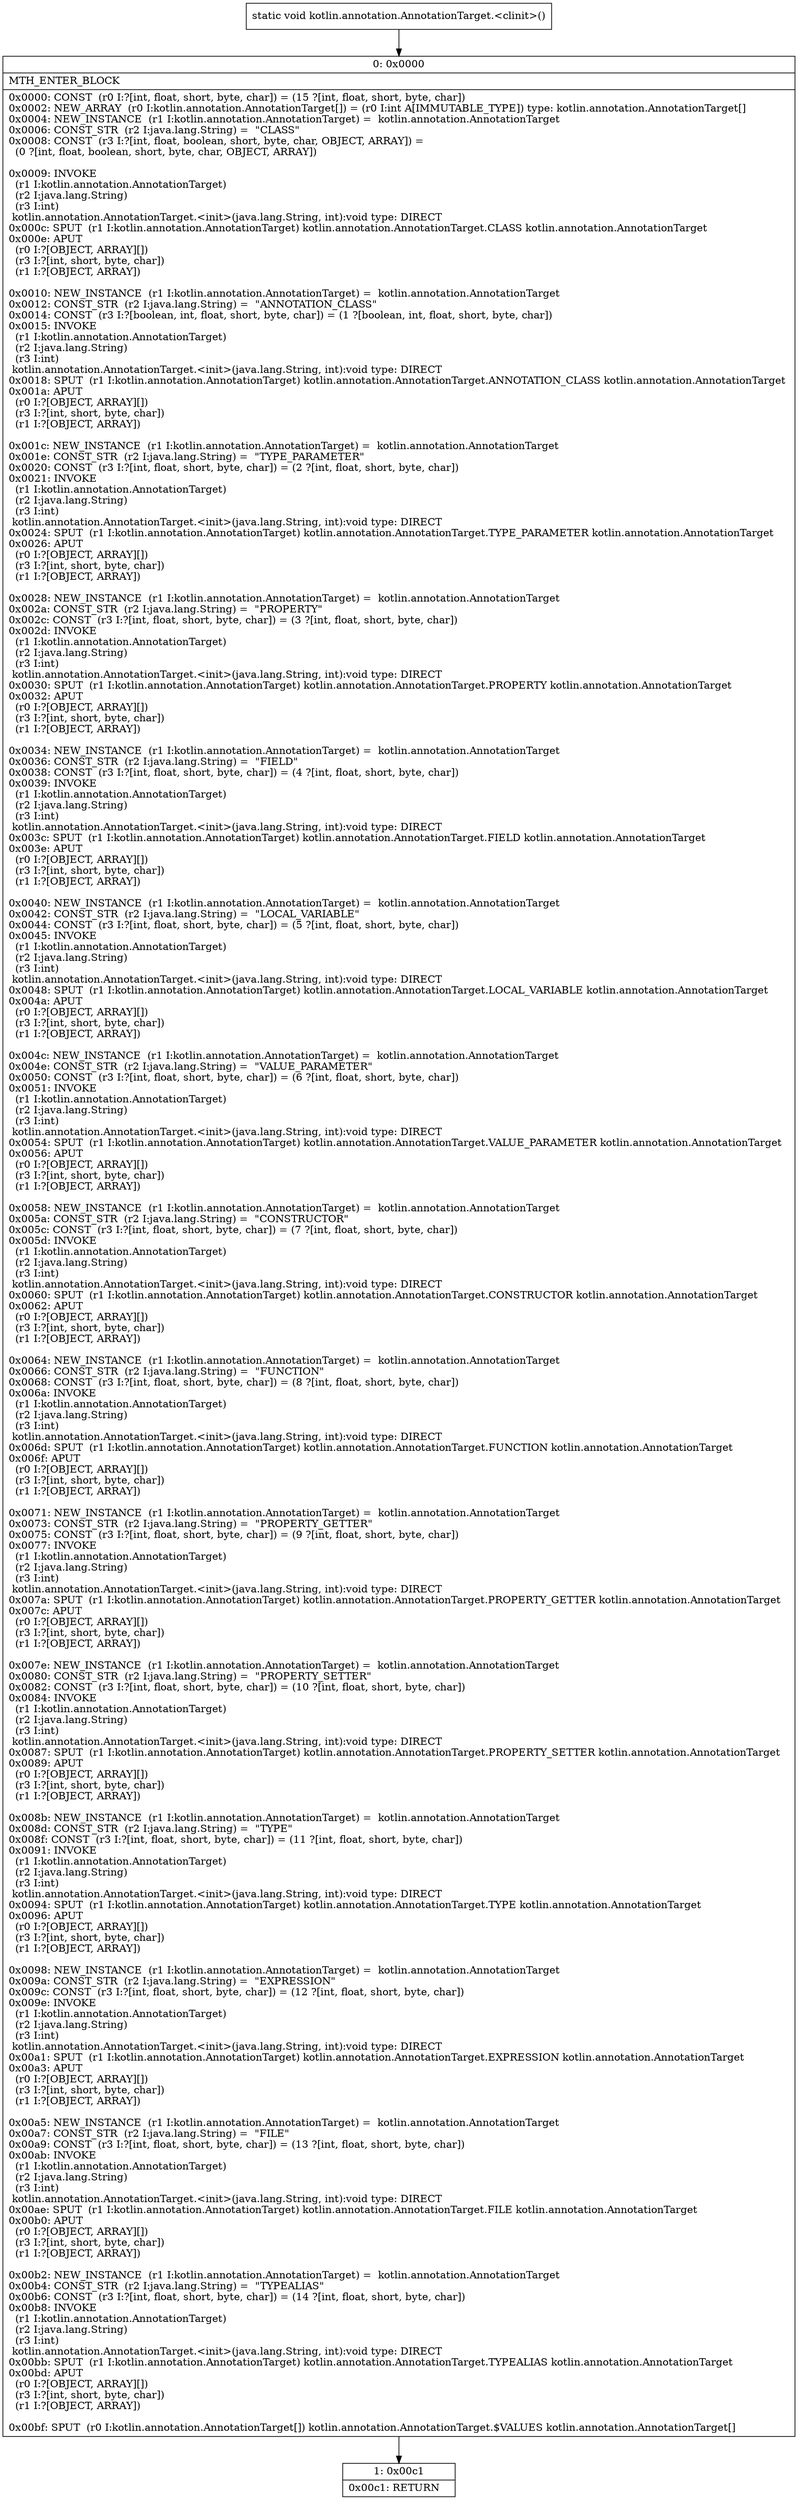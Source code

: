 digraph "CFG forkotlin.annotation.AnnotationTarget.\<clinit\>()V" {
Node_0 [shape=record,label="{0\:\ 0x0000|MTH_ENTER_BLOCK\l|0x0000: CONST  (r0 I:?[int, float, short, byte, char]) = (15 ?[int, float, short, byte, char]) \l0x0002: NEW_ARRAY  (r0 I:kotlin.annotation.AnnotationTarget[]) = (r0 I:int A[IMMUTABLE_TYPE]) type: kotlin.annotation.AnnotationTarget[] \l0x0004: NEW_INSTANCE  (r1 I:kotlin.annotation.AnnotationTarget) =  kotlin.annotation.AnnotationTarget \l0x0006: CONST_STR  (r2 I:java.lang.String) =  \"CLASS\" \l0x0008: CONST  (r3 I:?[int, float, boolean, short, byte, char, OBJECT, ARRAY]) = \l  (0 ?[int, float, boolean, short, byte, char, OBJECT, ARRAY])\l \l0x0009: INVOKE  \l  (r1 I:kotlin.annotation.AnnotationTarget)\l  (r2 I:java.lang.String)\l  (r3 I:int)\l kotlin.annotation.AnnotationTarget.\<init\>(java.lang.String, int):void type: DIRECT \l0x000c: SPUT  (r1 I:kotlin.annotation.AnnotationTarget) kotlin.annotation.AnnotationTarget.CLASS kotlin.annotation.AnnotationTarget \l0x000e: APUT  \l  (r0 I:?[OBJECT, ARRAY][])\l  (r3 I:?[int, short, byte, char])\l  (r1 I:?[OBJECT, ARRAY])\l \l0x0010: NEW_INSTANCE  (r1 I:kotlin.annotation.AnnotationTarget) =  kotlin.annotation.AnnotationTarget \l0x0012: CONST_STR  (r2 I:java.lang.String) =  \"ANNOTATION_CLASS\" \l0x0014: CONST  (r3 I:?[boolean, int, float, short, byte, char]) = (1 ?[boolean, int, float, short, byte, char]) \l0x0015: INVOKE  \l  (r1 I:kotlin.annotation.AnnotationTarget)\l  (r2 I:java.lang.String)\l  (r3 I:int)\l kotlin.annotation.AnnotationTarget.\<init\>(java.lang.String, int):void type: DIRECT \l0x0018: SPUT  (r1 I:kotlin.annotation.AnnotationTarget) kotlin.annotation.AnnotationTarget.ANNOTATION_CLASS kotlin.annotation.AnnotationTarget \l0x001a: APUT  \l  (r0 I:?[OBJECT, ARRAY][])\l  (r3 I:?[int, short, byte, char])\l  (r1 I:?[OBJECT, ARRAY])\l \l0x001c: NEW_INSTANCE  (r1 I:kotlin.annotation.AnnotationTarget) =  kotlin.annotation.AnnotationTarget \l0x001e: CONST_STR  (r2 I:java.lang.String) =  \"TYPE_PARAMETER\" \l0x0020: CONST  (r3 I:?[int, float, short, byte, char]) = (2 ?[int, float, short, byte, char]) \l0x0021: INVOKE  \l  (r1 I:kotlin.annotation.AnnotationTarget)\l  (r2 I:java.lang.String)\l  (r3 I:int)\l kotlin.annotation.AnnotationTarget.\<init\>(java.lang.String, int):void type: DIRECT \l0x0024: SPUT  (r1 I:kotlin.annotation.AnnotationTarget) kotlin.annotation.AnnotationTarget.TYPE_PARAMETER kotlin.annotation.AnnotationTarget \l0x0026: APUT  \l  (r0 I:?[OBJECT, ARRAY][])\l  (r3 I:?[int, short, byte, char])\l  (r1 I:?[OBJECT, ARRAY])\l \l0x0028: NEW_INSTANCE  (r1 I:kotlin.annotation.AnnotationTarget) =  kotlin.annotation.AnnotationTarget \l0x002a: CONST_STR  (r2 I:java.lang.String) =  \"PROPERTY\" \l0x002c: CONST  (r3 I:?[int, float, short, byte, char]) = (3 ?[int, float, short, byte, char]) \l0x002d: INVOKE  \l  (r1 I:kotlin.annotation.AnnotationTarget)\l  (r2 I:java.lang.String)\l  (r3 I:int)\l kotlin.annotation.AnnotationTarget.\<init\>(java.lang.String, int):void type: DIRECT \l0x0030: SPUT  (r1 I:kotlin.annotation.AnnotationTarget) kotlin.annotation.AnnotationTarget.PROPERTY kotlin.annotation.AnnotationTarget \l0x0032: APUT  \l  (r0 I:?[OBJECT, ARRAY][])\l  (r3 I:?[int, short, byte, char])\l  (r1 I:?[OBJECT, ARRAY])\l \l0x0034: NEW_INSTANCE  (r1 I:kotlin.annotation.AnnotationTarget) =  kotlin.annotation.AnnotationTarget \l0x0036: CONST_STR  (r2 I:java.lang.String) =  \"FIELD\" \l0x0038: CONST  (r3 I:?[int, float, short, byte, char]) = (4 ?[int, float, short, byte, char]) \l0x0039: INVOKE  \l  (r1 I:kotlin.annotation.AnnotationTarget)\l  (r2 I:java.lang.String)\l  (r3 I:int)\l kotlin.annotation.AnnotationTarget.\<init\>(java.lang.String, int):void type: DIRECT \l0x003c: SPUT  (r1 I:kotlin.annotation.AnnotationTarget) kotlin.annotation.AnnotationTarget.FIELD kotlin.annotation.AnnotationTarget \l0x003e: APUT  \l  (r0 I:?[OBJECT, ARRAY][])\l  (r3 I:?[int, short, byte, char])\l  (r1 I:?[OBJECT, ARRAY])\l \l0x0040: NEW_INSTANCE  (r1 I:kotlin.annotation.AnnotationTarget) =  kotlin.annotation.AnnotationTarget \l0x0042: CONST_STR  (r2 I:java.lang.String) =  \"LOCAL_VARIABLE\" \l0x0044: CONST  (r3 I:?[int, float, short, byte, char]) = (5 ?[int, float, short, byte, char]) \l0x0045: INVOKE  \l  (r1 I:kotlin.annotation.AnnotationTarget)\l  (r2 I:java.lang.String)\l  (r3 I:int)\l kotlin.annotation.AnnotationTarget.\<init\>(java.lang.String, int):void type: DIRECT \l0x0048: SPUT  (r1 I:kotlin.annotation.AnnotationTarget) kotlin.annotation.AnnotationTarget.LOCAL_VARIABLE kotlin.annotation.AnnotationTarget \l0x004a: APUT  \l  (r0 I:?[OBJECT, ARRAY][])\l  (r3 I:?[int, short, byte, char])\l  (r1 I:?[OBJECT, ARRAY])\l \l0x004c: NEW_INSTANCE  (r1 I:kotlin.annotation.AnnotationTarget) =  kotlin.annotation.AnnotationTarget \l0x004e: CONST_STR  (r2 I:java.lang.String) =  \"VALUE_PARAMETER\" \l0x0050: CONST  (r3 I:?[int, float, short, byte, char]) = (6 ?[int, float, short, byte, char]) \l0x0051: INVOKE  \l  (r1 I:kotlin.annotation.AnnotationTarget)\l  (r2 I:java.lang.String)\l  (r3 I:int)\l kotlin.annotation.AnnotationTarget.\<init\>(java.lang.String, int):void type: DIRECT \l0x0054: SPUT  (r1 I:kotlin.annotation.AnnotationTarget) kotlin.annotation.AnnotationTarget.VALUE_PARAMETER kotlin.annotation.AnnotationTarget \l0x0056: APUT  \l  (r0 I:?[OBJECT, ARRAY][])\l  (r3 I:?[int, short, byte, char])\l  (r1 I:?[OBJECT, ARRAY])\l \l0x0058: NEW_INSTANCE  (r1 I:kotlin.annotation.AnnotationTarget) =  kotlin.annotation.AnnotationTarget \l0x005a: CONST_STR  (r2 I:java.lang.String) =  \"CONSTRUCTOR\" \l0x005c: CONST  (r3 I:?[int, float, short, byte, char]) = (7 ?[int, float, short, byte, char]) \l0x005d: INVOKE  \l  (r1 I:kotlin.annotation.AnnotationTarget)\l  (r2 I:java.lang.String)\l  (r3 I:int)\l kotlin.annotation.AnnotationTarget.\<init\>(java.lang.String, int):void type: DIRECT \l0x0060: SPUT  (r1 I:kotlin.annotation.AnnotationTarget) kotlin.annotation.AnnotationTarget.CONSTRUCTOR kotlin.annotation.AnnotationTarget \l0x0062: APUT  \l  (r0 I:?[OBJECT, ARRAY][])\l  (r3 I:?[int, short, byte, char])\l  (r1 I:?[OBJECT, ARRAY])\l \l0x0064: NEW_INSTANCE  (r1 I:kotlin.annotation.AnnotationTarget) =  kotlin.annotation.AnnotationTarget \l0x0066: CONST_STR  (r2 I:java.lang.String) =  \"FUNCTION\" \l0x0068: CONST  (r3 I:?[int, float, short, byte, char]) = (8 ?[int, float, short, byte, char]) \l0x006a: INVOKE  \l  (r1 I:kotlin.annotation.AnnotationTarget)\l  (r2 I:java.lang.String)\l  (r3 I:int)\l kotlin.annotation.AnnotationTarget.\<init\>(java.lang.String, int):void type: DIRECT \l0x006d: SPUT  (r1 I:kotlin.annotation.AnnotationTarget) kotlin.annotation.AnnotationTarget.FUNCTION kotlin.annotation.AnnotationTarget \l0x006f: APUT  \l  (r0 I:?[OBJECT, ARRAY][])\l  (r3 I:?[int, short, byte, char])\l  (r1 I:?[OBJECT, ARRAY])\l \l0x0071: NEW_INSTANCE  (r1 I:kotlin.annotation.AnnotationTarget) =  kotlin.annotation.AnnotationTarget \l0x0073: CONST_STR  (r2 I:java.lang.String) =  \"PROPERTY_GETTER\" \l0x0075: CONST  (r3 I:?[int, float, short, byte, char]) = (9 ?[int, float, short, byte, char]) \l0x0077: INVOKE  \l  (r1 I:kotlin.annotation.AnnotationTarget)\l  (r2 I:java.lang.String)\l  (r3 I:int)\l kotlin.annotation.AnnotationTarget.\<init\>(java.lang.String, int):void type: DIRECT \l0x007a: SPUT  (r1 I:kotlin.annotation.AnnotationTarget) kotlin.annotation.AnnotationTarget.PROPERTY_GETTER kotlin.annotation.AnnotationTarget \l0x007c: APUT  \l  (r0 I:?[OBJECT, ARRAY][])\l  (r3 I:?[int, short, byte, char])\l  (r1 I:?[OBJECT, ARRAY])\l \l0x007e: NEW_INSTANCE  (r1 I:kotlin.annotation.AnnotationTarget) =  kotlin.annotation.AnnotationTarget \l0x0080: CONST_STR  (r2 I:java.lang.String) =  \"PROPERTY_SETTER\" \l0x0082: CONST  (r3 I:?[int, float, short, byte, char]) = (10 ?[int, float, short, byte, char]) \l0x0084: INVOKE  \l  (r1 I:kotlin.annotation.AnnotationTarget)\l  (r2 I:java.lang.String)\l  (r3 I:int)\l kotlin.annotation.AnnotationTarget.\<init\>(java.lang.String, int):void type: DIRECT \l0x0087: SPUT  (r1 I:kotlin.annotation.AnnotationTarget) kotlin.annotation.AnnotationTarget.PROPERTY_SETTER kotlin.annotation.AnnotationTarget \l0x0089: APUT  \l  (r0 I:?[OBJECT, ARRAY][])\l  (r3 I:?[int, short, byte, char])\l  (r1 I:?[OBJECT, ARRAY])\l \l0x008b: NEW_INSTANCE  (r1 I:kotlin.annotation.AnnotationTarget) =  kotlin.annotation.AnnotationTarget \l0x008d: CONST_STR  (r2 I:java.lang.String) =  \"TYPE\" \l0x008f: CONST  (r3 I:?[int, float, short, byte, char]) = (11 ?[int, float, short, byte, char]) \l0x0091: INVOKE  \l  (r1 I:kotlin.annotation.AnnotationTarget)\l  (r2 I:java.lang.String)\l  (r3 I:int)\l kotlin.annotation.AnnotationTarget.\<init\>(java.lang.String, int):void type: DIRECT \l0x0094: SPUT  (r1 I:kotlin.annotation.AnnotationTarget) kotlin.annotation.AnnotationTarget.TYPE kotlin.annotation.AnnotationTarget \l0x0096: APUT  \l  (r0 I:?[OBJECT, ARRAY][])\l  (r3 I:?[int, short, byte, char])\l  (r1 I:?[OBJECT, ARRAY])\l \l0x0098: NEW_INSTANCE  (r1 I:kotlin.annotation.AnnotationTarget) =  kotlin.annotation.AnnotationTarget \l0x009a: CONST_STR  (r2 I:java.lang.String) =  \"EXPRESSION\" \l0x009c: CONST  (r3 I:?[int, float, short, byte, char]) = (12 ?[int, float, short, byte, char]) \l0x009e: INVOKE  \l  (r1 I:kotlin.annotation.AnnotationTarget)\l  (r2 I:java.lang.String)\l  (r3 I:int)\l kotlin.annotation.AnnotationTarget.\<init\>(java.lang.String, int):void type: DIRECT \l0x00a1: SPUT  (r1 I:kotlin.annotation.AnnotationTarget) kotlin.annotation.AnnotationTarget.EXPRESSION kotlin.annotation.AnnotationTarget \l0x00a3: APUT  \l  (r0 I:?[OBJECT, ARRAY][])\l  (r3 I:?[int, short, byte, char])\l  (r1 I:?[OBJECT, ARRAY])\l \l0x00a5: NEW_INSTANCE  (r1 I:kotlin.annotation.AnnotationTarget) =  kotlin.annotation.AnnotationTarget \l0x00a7: CONST_STR  (r2 I:java.lang.String) =  \"FILE\" \l0x00a9: CONST  (r3 I:?[int, float, short, byte, char]) = (13 ?[int, float, short, byte, char]) \l0x00ab: INVOKE  \l  (r1 I:kotlin.annotation.AnnotationTarget)\l  (r2 I:java.lang.String)\l  (r3 I:int)\l kotlin.annotation.AnnotationTarget.\<init\>(java.lang.String, int):void type: DIRECT \l0x00ae: SPUT  (r1 I:kotlin.annotation.AnnotationTarget) kotlin.annotation.AnnotationTarget.FILE kotlin.annotation.AnnotationTarget \l0x00b0: APUT  \l  (r0 I:?[OBJECT, ARRAY][])\l  (r3 I:?[int, short, byte, char])\l  (r1 I:?[OBJECT, ARRAY])\l \l0x00b2: NEW_INSTANCE  (r1 I:kotlin.annotation.AnnotationTarget) =  kotlin.annotation.AnnotationTarget \l0x00b4: CONST_STR  (r2 I:java.lang.String) =  \"TYPEALIAS\" \l0x00b6: CONST  (r3 I:?[int, float, short, byte, char]) = (14 ?[int, float, short, byte, char]) \l0x00b8: INVOKE  \l  (r1 I:kotlin.annotation.AnnotationTarget)\l  (r2 I:java.lang.String)\l  (r3 I:int)\l kotlin.annotation.AnnotationTarget.\<init\>(java.lang.String, int):void type: DIRECT \l0x00bb: SPUT  (r1 I:kotlin.annotation.AnnotationTarget) kotlin.annotation.AnnotationTarget.TYPEALIAS kotlin.annotation.AnnotationTarget \l0x00bd: APUT  \l  (r0 I:?[OBJECT, ARRAY][])\l  (r3 I:?[int, short, byte, char])\l  (r1 I:?[OBJECT, ARRAY])\l \l0x00bf: SPUT  (r0 I:kotlin.annotation.AnnotationTarget[]) kotlin.annotation.AnnotationTarget.$VALUES kotlin.annotation.AnnotationTarget[] \l}"];
Node_1 [shape=record,label="{1\:\ 0x00c1|0x00c1: RETURN   \l}"];
MethodNode[shape=record,label="{static void kotlin.annotation.AnnotationTarget.\<clinit\>() }"];
MethodNode -> Node_0;
Node_0 -> Node_1;
}

